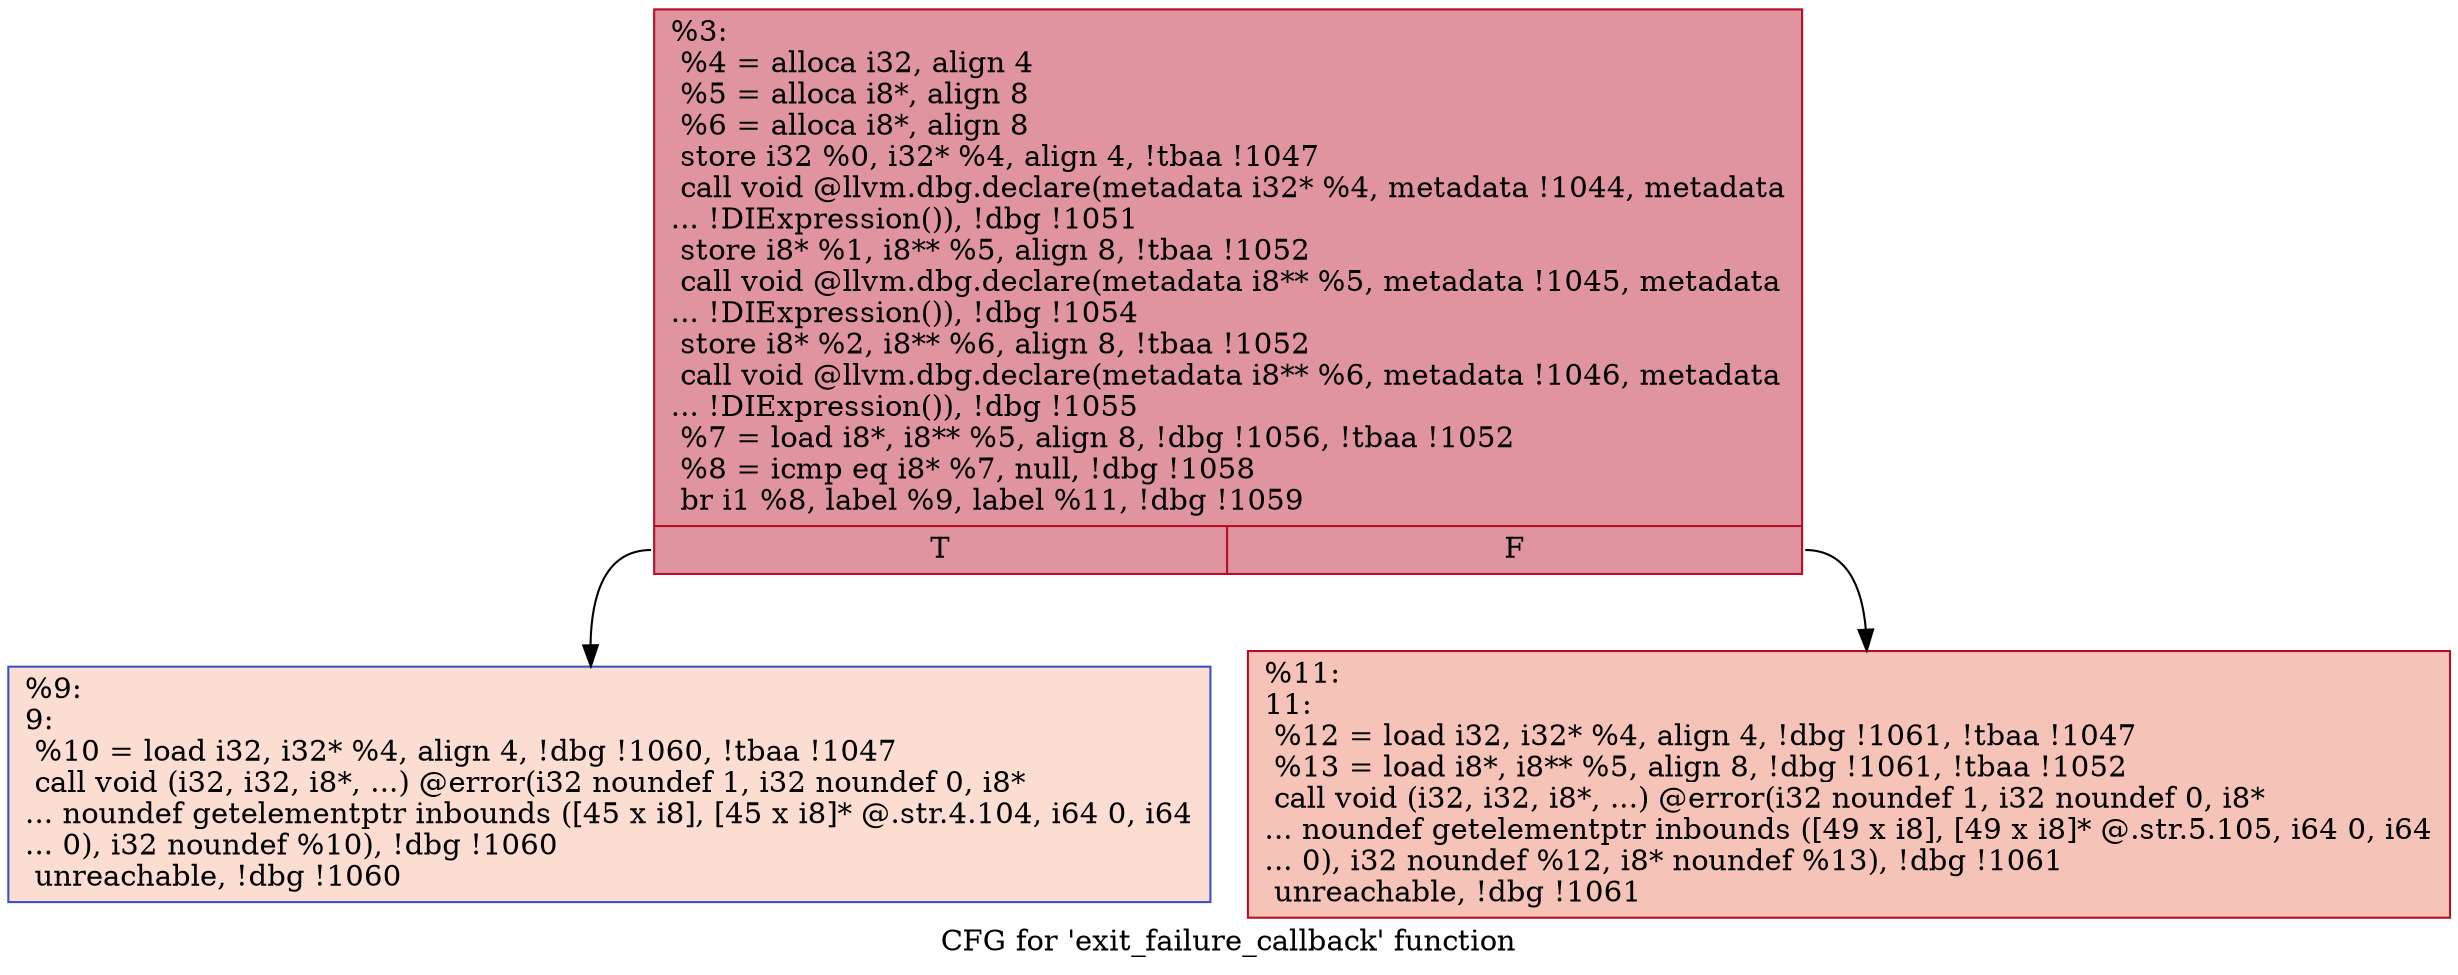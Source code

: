 digraph "CFG for 'exit_failure_callback' function" {
	label="CFG for 'exit_failure_callback' function";

	Node0x1ae14a0 [shape=record,color="#b70d28ff", style=filled, fillcolor="#b70d2870",label="{%3:\l  %4 = alloca i32, align 4\l  %5 = alloca i8*, align 8\l  %6 = alloca i8*, align 8\l  store i32 %0, i32* %4, align 4, !tbaa !1047\l  call void @llvm.dbg.declare(metadata i32* %4, metadata !1044, metadata\l... !DIExpression()), !dbg !1051\l  store i8* %1, i8** %5, align 8, !tbaa !1052\l  call void @llvm.dbg.declare(metadata i8** %5, metadata !1045, metadata\l... !DIExpression()), !dbg !1054\l  store i8* %2, i8** %6, align 8, !tbaa !1052\l  call void @llvm.dbg.declare(metadata i8** %6, metadata !1046, metadata\l... !DIExpression()), !dbg !1055\l  %7 = load i8*, i8** %5, align 8, !dbg !1056, !tbaa !1052\l  %8 = icmp eq i8* %7, null, !dbg !1058\l  br i1 %8, label %9, label %11, !dbg !1059\l|{<s0>T|<s1>F}}"];
	Node0x1ae14a0:s0 -> Node0x1ae14f0;
	Node0x1ae14a0:s1 -> Node0x1ae1540;
	Node0x1ae14f0 [shape=record,color="#3d50c3ff", style=filled, fillcolor="#f7b39670",label="{%9:\l9:                                                \l  %10 = load i32, i32* %4, align 4, !dbg !1060, !tbaa !1047\l  call void (i32, i32, i8*, ...) @error(i32 noundef 1, i32 noundef 0, i8*\l... noundef getelementptr inbounds ([45 x i8], [45 x i8]* @.str.4.104, i64 0, i64\l... 0), i32 noundef %10), !dbg !1060\l  unreachable, !dbg !1060\l}"];
	Node0x1ae1540 [shape=record,color="#b70d28ff", style=filled, fillcolor="#e8765c70",label="{%11:\l11:                                               \l  %12 = load i32, i32* %4, align 4, !dbg !1061, !tbaa !1047\l  %13 = load i8*, i8** %5, align 8, !dbg !1061, !tbaa !1052\l  call void (i32, i32, i8*, ...) @error(i32 noundef 1, i32 noundef 0, i8*\l... noundef getelementptr inbounds ([49 x i8], [49 x i8]* @.str.5.105, i64 0, i64\l... 0), i32 noundef %12, i8* noundef %13), !dbg !1061\l  unreachable, !dbg !1061\l}"];
}
